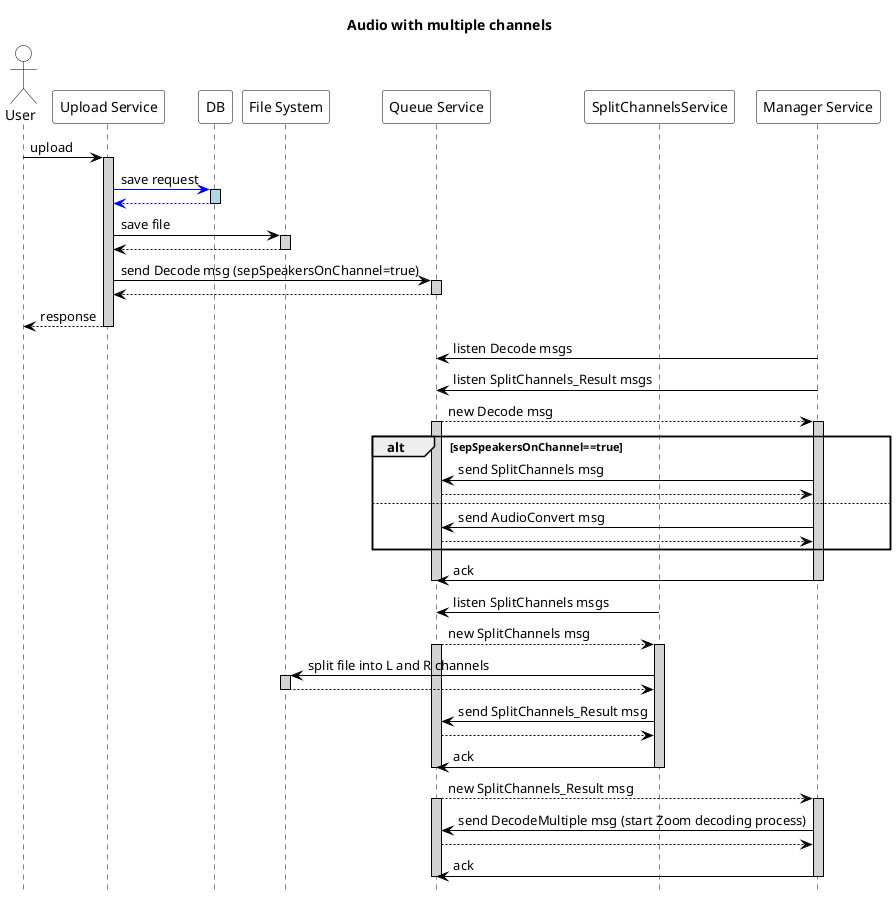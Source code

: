 @startuml MultipleChannels

skinparam sequence {
    ParticipantBorderColor Black
    ActorBorderColor Black

    ParticipantBackgroundColor White
    ActorBackgroundColor White

    ArrowColor black
    LifeLineBorderColor black
    LifeLineBackgroundColor lightgray

    BoxBorderColor black
}
skinparam databaseBackgroundColor White
skinparam dataBaseBorderColor Blue

hide footbox
title Audio with multiple channels

' skinparam handwritten true

actor User
participant "Upload Service" as upload
participant "DB" as db
participant "File System" as fs
participant "Queue Service" as queue
participant "SplitChannelsService" as ms
participant "Manager Service" as manager

User -> upload: upload
activate upload

upload -[#blue]> db: save request
activate db #lightblue
db -[#blue]-> upload:
deactivate db

upload -> fs: save file
activate fs
fs --> upload:
deactivate fs

upload -> queue: send Decode msg (sepSpeakersOnChannel=true)
activate queue
queue --> upload:
deactivate queue

upload --> User: response
deactivate upload

manager -> queue: listen Decode msgs
manager -> queue: listen SplitChannels_Result msgs

queue --> manager: new Decode msg
activate queue
activate manager
alt sepSpeakersOnChannel==true
    manager -> queue: send SplitChannels msg
    queue --> manager:
else     
    manager -> queue: send AudioConvert msg
    queue --> manager:
end
manager -> queue: ack
deactivate manager
deactivate queue


ms -> queue: listen SplitChannels msgs

queue --> ms: new SplitChannels msg
activate queue
activate ms
ms -> fs: split file into L and R channels
activate fs
fs --> ms:
deactivate fs

ms -> queue: send SplitChannels_Result msg
queue --> ms

ms -> queue: ack
deactivate queue
deactivate ms

queue --> manager: new SplitChannels_Result msg
activate queue
activate manager
manager -> queue: send DecodeMultiple msg (start Zoom decoding process)
queue --> manager:
manager -> queue: ack
deactivate manager
deactivate queue

@enduml
